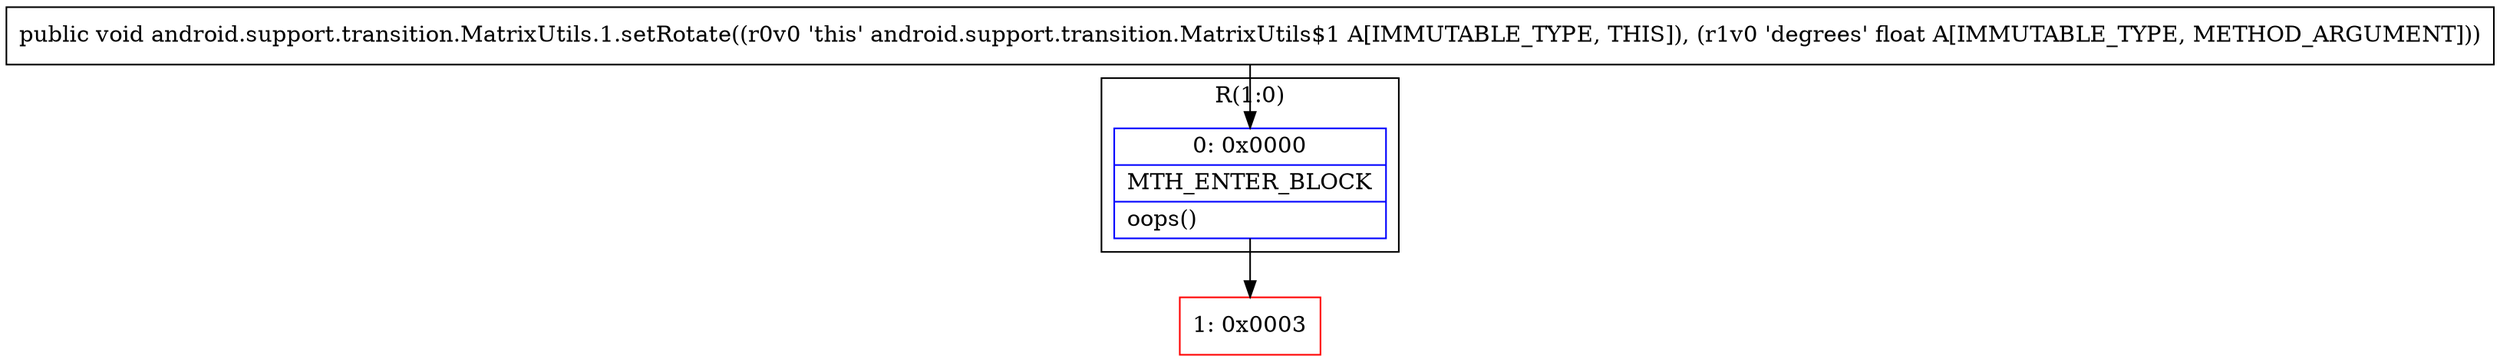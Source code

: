 digraph "CFG forandroid.support.transition.MatrixUtils.1.setRotate(F)V" {
subgraph cluster_Region_998142966 {
label = "R(1:0)";
node [shape=record,color=blue];
Node_0 [shape=record,label="{0\:\ 0x0000|MTH_ENTER_BLOCK\l|oops()\l}"];
}
Node_1 [shape=record,color=red,label="{1\:\ 0x0003}"];
MethodNode[shape=record,label="{public void android.support.transition.MatrixUtils.1.setRotate((r0v0 'this' android.support.transition.MatrixUtils$1 A[IMMUTABLE_TYPE, THIS]), (r1v0 'degrees' float A[IMMUTABLE_TYPE, METHOD_ARGUMENT])) }"];
MethodNode -> Node_0;
Node_0 -> Node_1;
}

